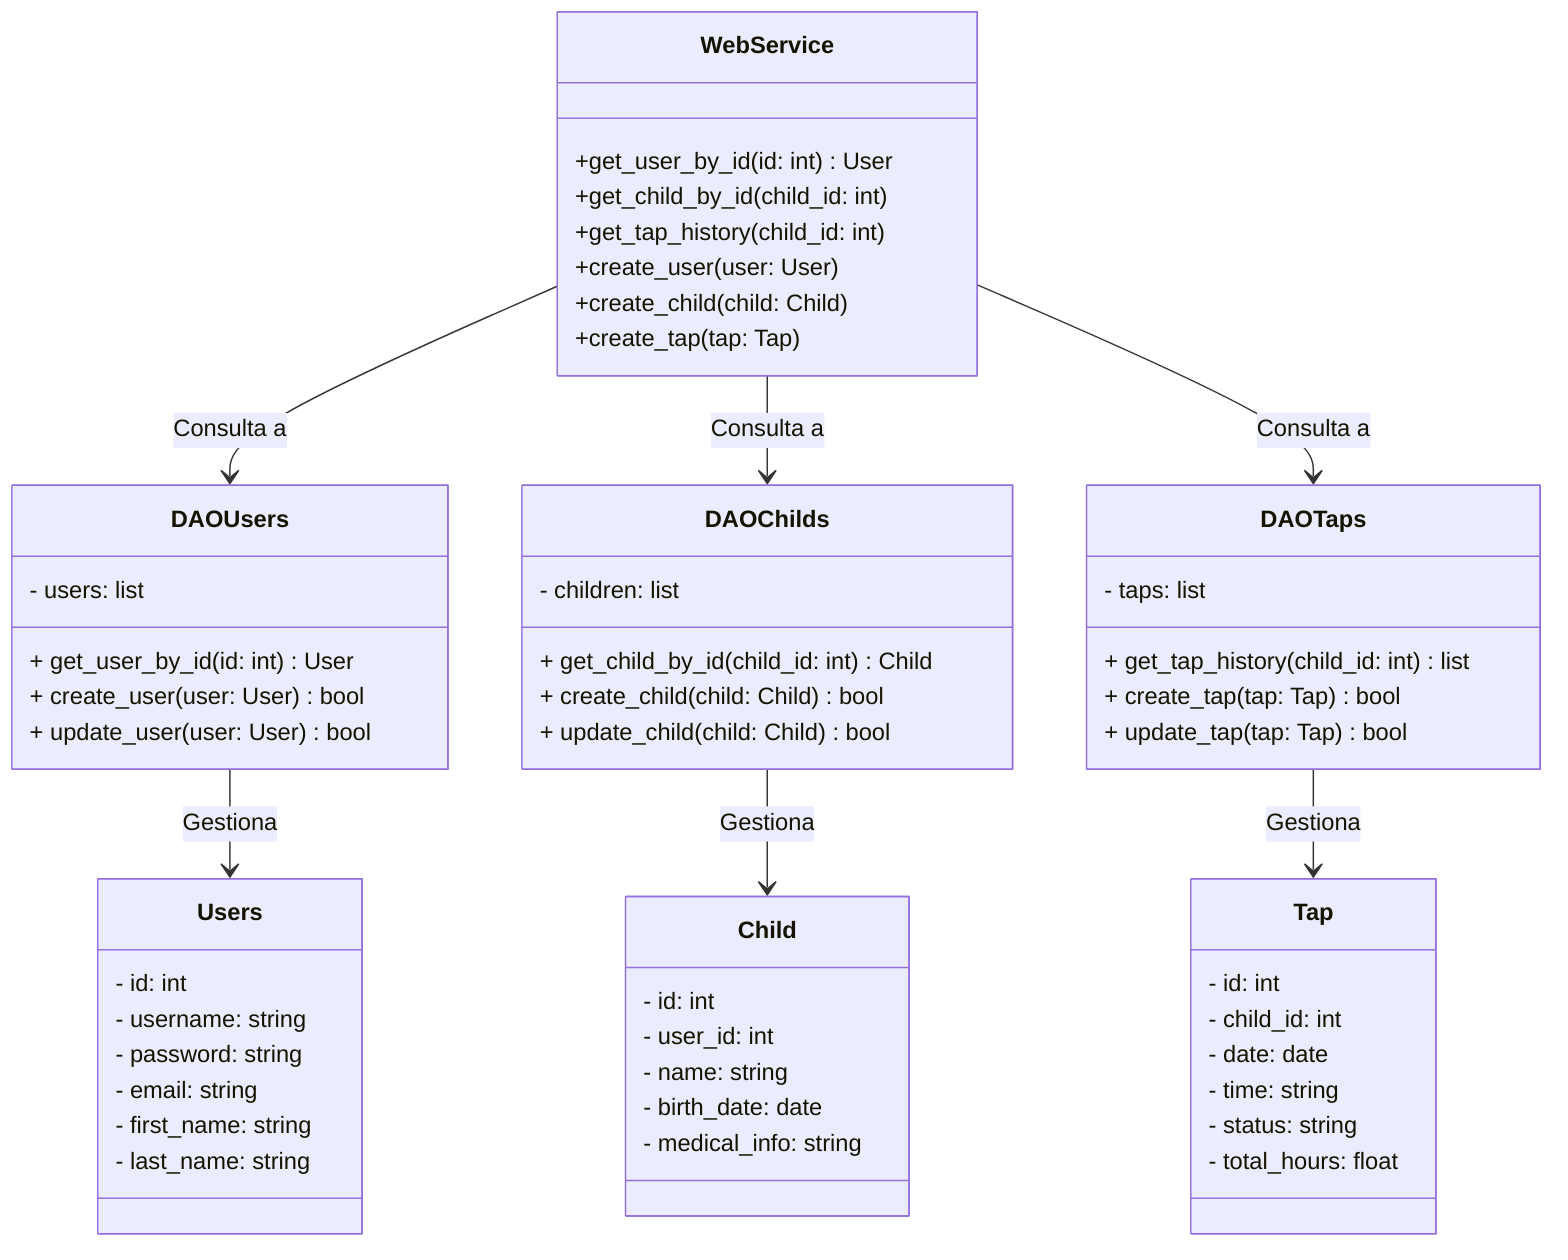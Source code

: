 classDiagram
    class WebService {
        +get_user_by_id(id: int) User
        +get_child_by_id(child_id: int)
        +get_tap_history(child_id: int)
        +create_user(user: User)
        +create_child(child: Child)
        +create_tap(tap: Tap)
    }

    class DAOUsers {
        - users: list
        + get_user_by_id(id: int) User
        + create_user(user: User) bool
        + update_user(user: User) bool
    }

    class DAOChilds {
        - children: list
        + get_child_by_id(child_id: int) Child
        + create_child(child: Child) bool
        + update_child(child: Child) bool
    }

    class DAOTaps {
        - taps: list
        + get_tap_history(child_id: int) list<Tap>
        + create_tap(tap: Tap) bool
        + update_tap(tap: Tap) bool
    }

    class Users {
        - id: int
        - username: string
        - password: string
        - email: string
        - first_name: string
        - last_name: string
    }

    class Child {
        - id: int
        - user_id: int
        - name: string
        - birth_date: date
        - medical_info: string
    }

    class Tap {
        - id: int
        - child_id: int
        - date: date
        - time: string
        - status: string
        - total_hours: float
    }

    WebService --> DAOUsers : Consulta a
    WebService --> DAOChilds : Consulta a
    WebService --> DAOTaps : Consulta a

    DAOUsers --> Users : Gestiona
    DAOChilds --> Child : Gestiona
    DAOTaps --> Tap : Gestiona